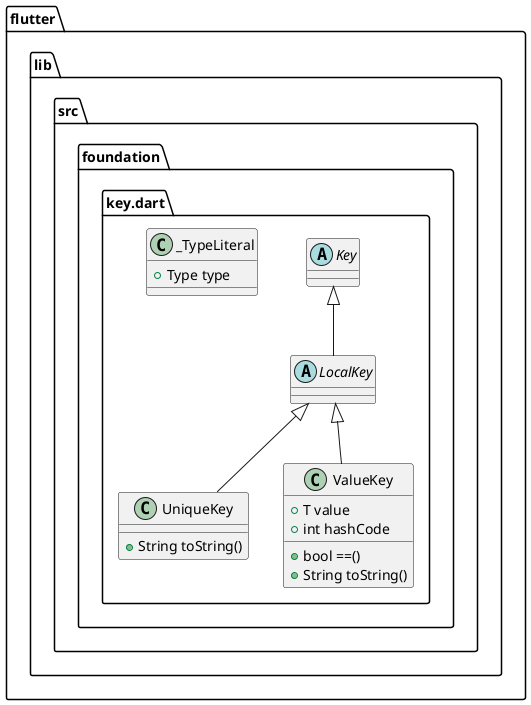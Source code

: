 @startuml
set namespaceSeparator ::

abstract class "flutter::lib::src::foundation::key.dart::Key" {
}

abstract class "flutter::lib::src::foundation::key.dart::LocalKey" {
}

"flutter::lib::src::foundation::key.dart::Key" <|-- "flutter::lib::src::foundation::key.dart::LocalKey"

class "flutter::lib::src::foundation::key.dart::UniqueKey" {
  +String toString()
}

"flutter::lib::src::foundation::key.dart::LocalKey" <|-- "flutter::lib::src::foundation::key.dart::UniqueKey"

class "flutter::lib::src::foundation::key.dart::ValueKey" {
  +T value
  +int hashCode
  +bool ==()
  +String toString()
}

"flutter::lib::src::foundation::key.dart::LocalKey" <|-- "flutter::lib::src::foundation::key.dart::ValueKey"

class "flutter::lib::src::foundation::key.dart::_TypeLiteral" {
  +Type type
}


@enduml